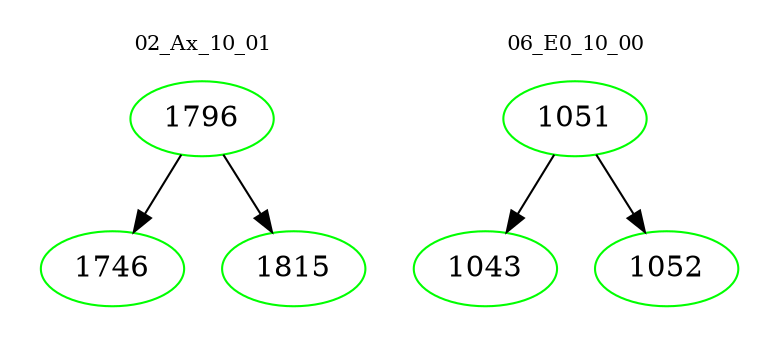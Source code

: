 digraph{
subgraph cluster_0 {
color = white
label = "02_Ax_10_01";
fontsize=10;
T0_1796 [label="1796", color="green"]
T0_1796 -> T0_1746 [color="black"]
T0_1746 [label="1746", color="green"]
T0_1796 -> T0_1815 [color="black"]
T0_1815 [label="1815", color="green"]
}
subgraph cluster_1 {
color = white
label = "06_E0_10_00";
fontsize=10;
T1_1051 [label="1051", color="green"]
T1_1051 -> T1_1043 [color="black"]
T1_1043 [label="1043", color="green"]
T1_1051 -> T1_1052 [color="black"]
T1_1052 [label="1052", color="green"]
}
}
